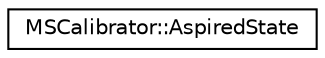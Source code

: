 digraph "Graphical Class Hierarchy"
{
  edge [fontname="Helvetica",fontsize="10",labelfontname="Helvetica",labelfontsize="10"];
  node [fontname="Helvetica",fontsize="10",shape=record];
  rankdir="LR";
  Node0 [label="MSCalibrator::AspiredState",height=0.2,width=0.4,color="black", fillcolor="white", style="filled",URL="$d6/d8b/struct_m_s_calibrator_1_1_aspired_state.html"];
}
